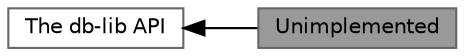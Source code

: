 digraph "Unimplemented"
{
 // LATEX_PDF_SIZE
  bgcolor="transparent";
  edge [fontname=Helvetica,fontsize=10,labelfontname=Helvetica,labelfontsize=10];
  node [fontname=Helvetica,fontsize=10,shape=box,height=0.2,width=0.4];
  rankdir=LR;
  Node2 [id="Node000002",label="The db-lib API",height=0.2,width=0.4,color="grey40", fillcolor="white", style="filled",URL="$a00562.html",tooltip="Functions callable by db-lib client programs."];
  Node1 [id="Node000001",label="Unimplemented",height=0.2,width=0.4,color="gray40", fillcolor="grey60", style="filled", fontcolor="black",tooltip="Functions thus far not implemented in the FreeTDS db-lib implementation."];
  Node2->Node1 [shape=plaintext, dir="back", style="solid"];
}
